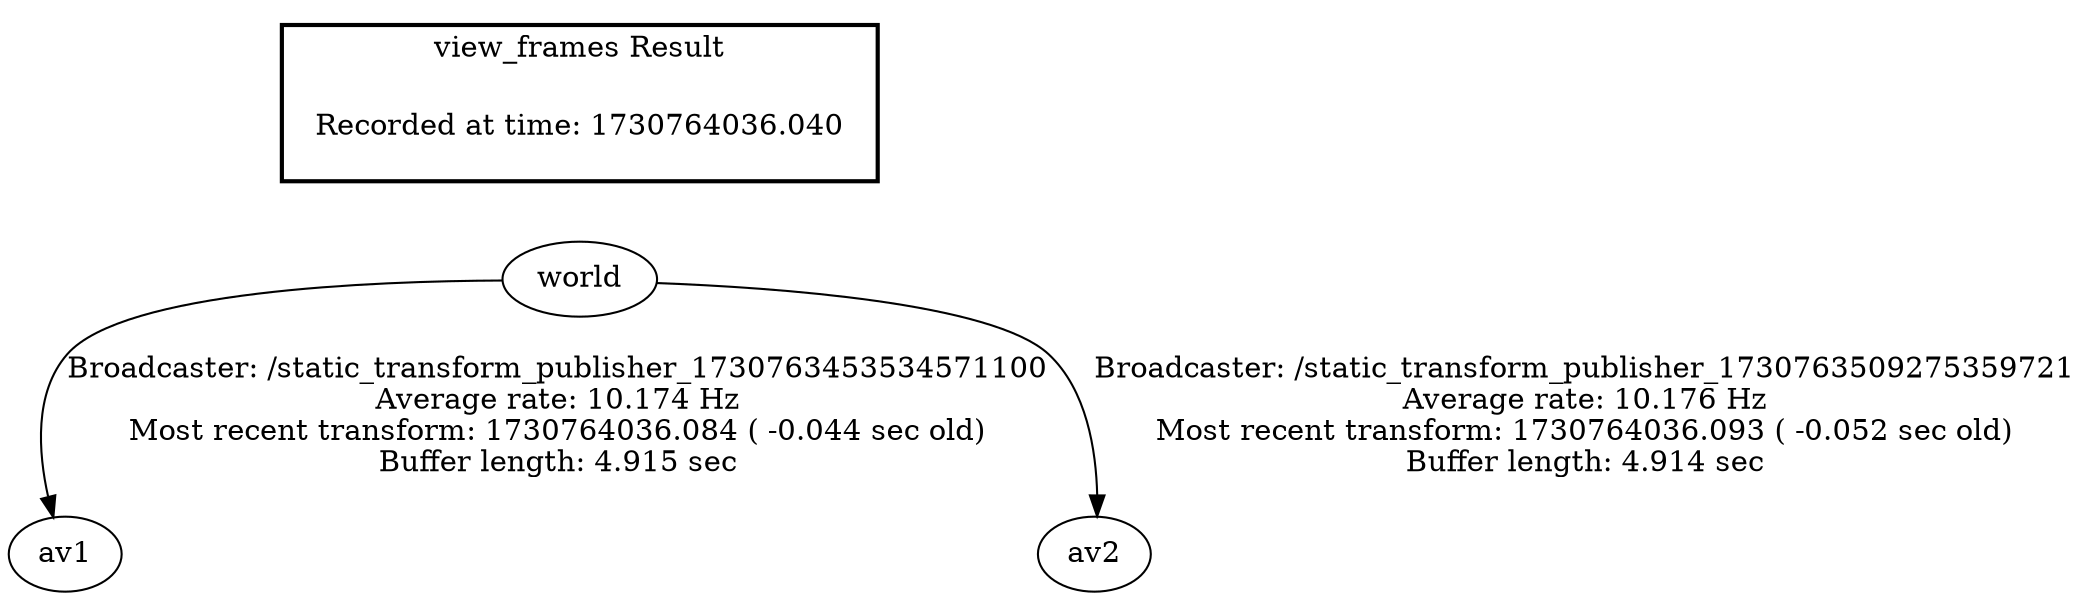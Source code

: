 digraph G {
"world" -> "av1"[label="Broadcaster: /static_transform_publisher_1730763453534571100\nAverage rate: 10.174 Hz\nMost recent transform: 1730764036.084 ( -0.044 sec old)\nBuffer length: 4.915 sec\n"];
"world" -> "av2"[label="Broadcaster: /static_transform_publisher_1730763509275359721\nAverage rate: 10.176 Hz\nMost recent transform: 1730764036.093 ( -0.052 sec old)\nBuffer length: 4.914 sec\n"];
edge [style=invis];
 subgraph cluster_legend { style=bold; color=black; label ="view_frames Result";
"Recorded at time: 1730764036.040"[ shape=plaintext ] ;
 }->"world";
}